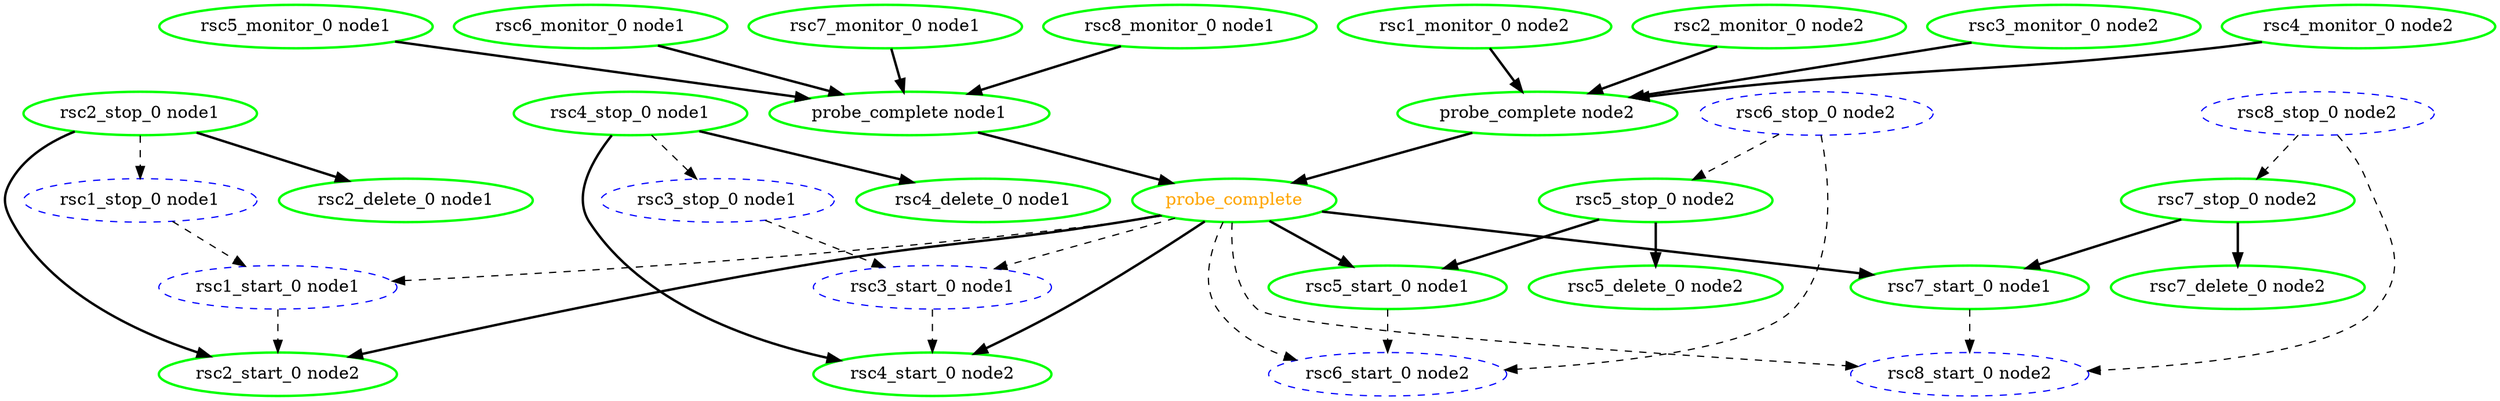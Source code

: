digraph "g" {
	size = "30,30"
"probe_complete" [ style=bold color="green" fontcolor="orange" ]
"probe_complete node1" [ style=bold color="green" fontcolor="black" ]
"rsc5_monitor_0 node1" [ style=bold color="green" fontcolor="black" ]
"rsc6_monitor_0 node1" [ style=bold color="green" fontcolor="black" ]
"rsc7_monitor_0 node1" [ style=bold color="green" fontcolor="black" ]
"rsc8_monitor_0 node1" [ style=bold color="green" fontcolor="black" ]
"probe_complete node2" [ style=bold color="green" fontcolor="black" ]
"rsc1_monitor_0 node2" [ style=bold color="green" fontcolor="black" ]
"rsc2_monitor_0 node2" [ style=bold color="green" fontcolor="black" ]
"rsc3_monitor_0 node2" [ style=bold color="green" fontcolor="black" ]
"rsc4_monitor_0 node2" [ style=bold color="green" fontcolor="black" ]
"rsc1_stop_0 node1" [ style="dashed" color="blue" fontcolor="black" ]
"rsc1_start_0 node1" [ style="dashed" color="blue" fontcolor="black" ]
"rsc2_stop_0 node1" [ style=bold color="green" fontcolor="black" ]
"rsc2_start_0 node2" [ style=bold color="green" fontcolor="black" ]
"rsc2_delete_0 node1" [ style=bold color="green" fontcolor="black" ]
"rsc3_stop_0 node1" [ style="dashed" color="blue" fontcolor="black" ]
"rsc3_start_0 node1" [ style="dashed" color="blue" fontcolor="black" ]
"rsc4_stop_0 node1" [ style=bold color="green" fontcolor="black" ]
"rsc4_start_0 node2" [ style=bold color="green" fontcolor="black" ]
"rsc4_delete_0 node1" [ style=bold color="green" fontcolor="black" ]
"rsc5_stop_0 node2" [ style=bold color="green" fontcolor="black" ]
"rsc5_start_0 node1" [ style=bold color="green" fontcolor="black" ]
"rsc5_delete_0 node2" [ style=bold color="green" fontcolor="black" ]
"rsc6_stop_0 node2" [ style="dashed" color="blue" fontcolor="black" ]
"rsc6_start_0 node2" [ style="dashed" color="blue" fontcolor="black" ]
"rsc7_stop_0 node2" [ style=bold color="green" fontcolor="black" ]
"rsc7_start_0 node1" [ style=bold color="green" fontcolor="black" ]
"rsc7_delete_0 node2" [ style=bold color="green" fontcolor="black" ]
"rsc8_stop_0 node2" [ style="dashed" color="blue" fontcolor="black" ]
"rsc8_start_0 node2" [ style="dashed" color="blue" fontcolor="black" ]
"probe_complete node1" -> "probe_complete" [ style = bold]
"probe_complete node2" -> "probe_complete" [ style = bold]
"rsc5_monitor_0 node1" -> "probe_complete node1" [ style = bold]
"rsc6_monitor_0 node1" -> "probe_complete node1" [ style = bold]
"rsc7_monitor_0 node1" -> "probe_complete node1" [ style = bold]
"rsc8_monitor_0 node1" -> "probe_complete node1" [ style = bold]
"rsc1_monitor_0 node2" -> "probe_complete node2" [ style = bold]
"rsc2_monitor_0 node2" -> "probe_complete node2" [ style = bold]
"rsc3_monitor_0 node2" -> "probe_complete node2" [ style = bold]
"rsc4_monitor_0 node2" -> "probe_complete node2" [ style = bold]
"rsc2_stop_0 node1" -> "rsc1_stop_0 node1" [ style = dashed]
"probe_complete" -> "rsc1_start_0 node1" [ style = dashed]
"rsc1_stop_0 node1" -> "rsc1_start_0 node1" [ style = dashed]
"probe_complete" -> "rsc2_start_0 node2" [ style = bold]
"rsc1_start_0 node1" -> "rsc2_start_0 node2" [ style = dashed]
"rsc2_stop_0 node1" -> "rsc2_start_0 node2" [ style = bold]
"rsc2_stop_0 node1" -> "rsc2_delete_0 node1" [ style = bold]
"rsc4_stop_0 node1" -> "rsc3_stop_0 node1" [ style = dashed]
"probe_complete" -> "rsc3_start_0 node1" [ style = dashed]
"rsc3_stop_0 node1" -> "rsc3_start_0 node1" [ style = dashed]
"probe_complete" -> "rsc4_start_0 node2" [ style = bold]
"rsc3_start_0 node1" -> "rsc4_start_0 node2" [ style = dashed]
"rsc4_stop_0 node1" -> "rsc4_start_0 node2" [ style = bold]
"rsc4_stop_0 node1" -> "rsc4_delete_0 node1" [ style = bold]
"rsc6_stop_0 node2" -> "rsc5_stop_0 node2" [ style = dashed]
"probe_complete" -> "rsc5_start_0 node1" [ style = bold]
"rsc5_stop_0 node2" -> "rsc5_start_0 node1" [ style = bold]
"rsc5_stop_0 node2" -> "rsc5_delete_0 node2" [ style = bold]
"rsc5_start_0 node1" -> "rsc6_start_0 node2" [ style = dashed]
"probe_complete" -> "rsc6_start_0 node2" [ style = dashed]
"rsc6_stop_0 node2" -> "rsc6_start_0 node2" [ style = dashed]
"rsc8_stop_0 node2" -> "rsc7_stop_0 node2" [ style = dashed]
"probe_complete" -> "rsc7_start_0 node1" [ style = bold]
"rsc7_stop_0 node2" -> "rsc7_start_0 node1" [ style = bold]
"rsc7_stop_0 node2" -> "rsc7_delete_0 node2" [ style = bold]
"rsc7_start_0 node1" -> "rsc8_start_0 node2" [ style = dashed]
"probe_complete" -> "rsc8_start_0 node2" [ style = dashed]
"rsc8_stop_0 node2" -> "rsc8_start_0 node2" [ style = dashed]
}
